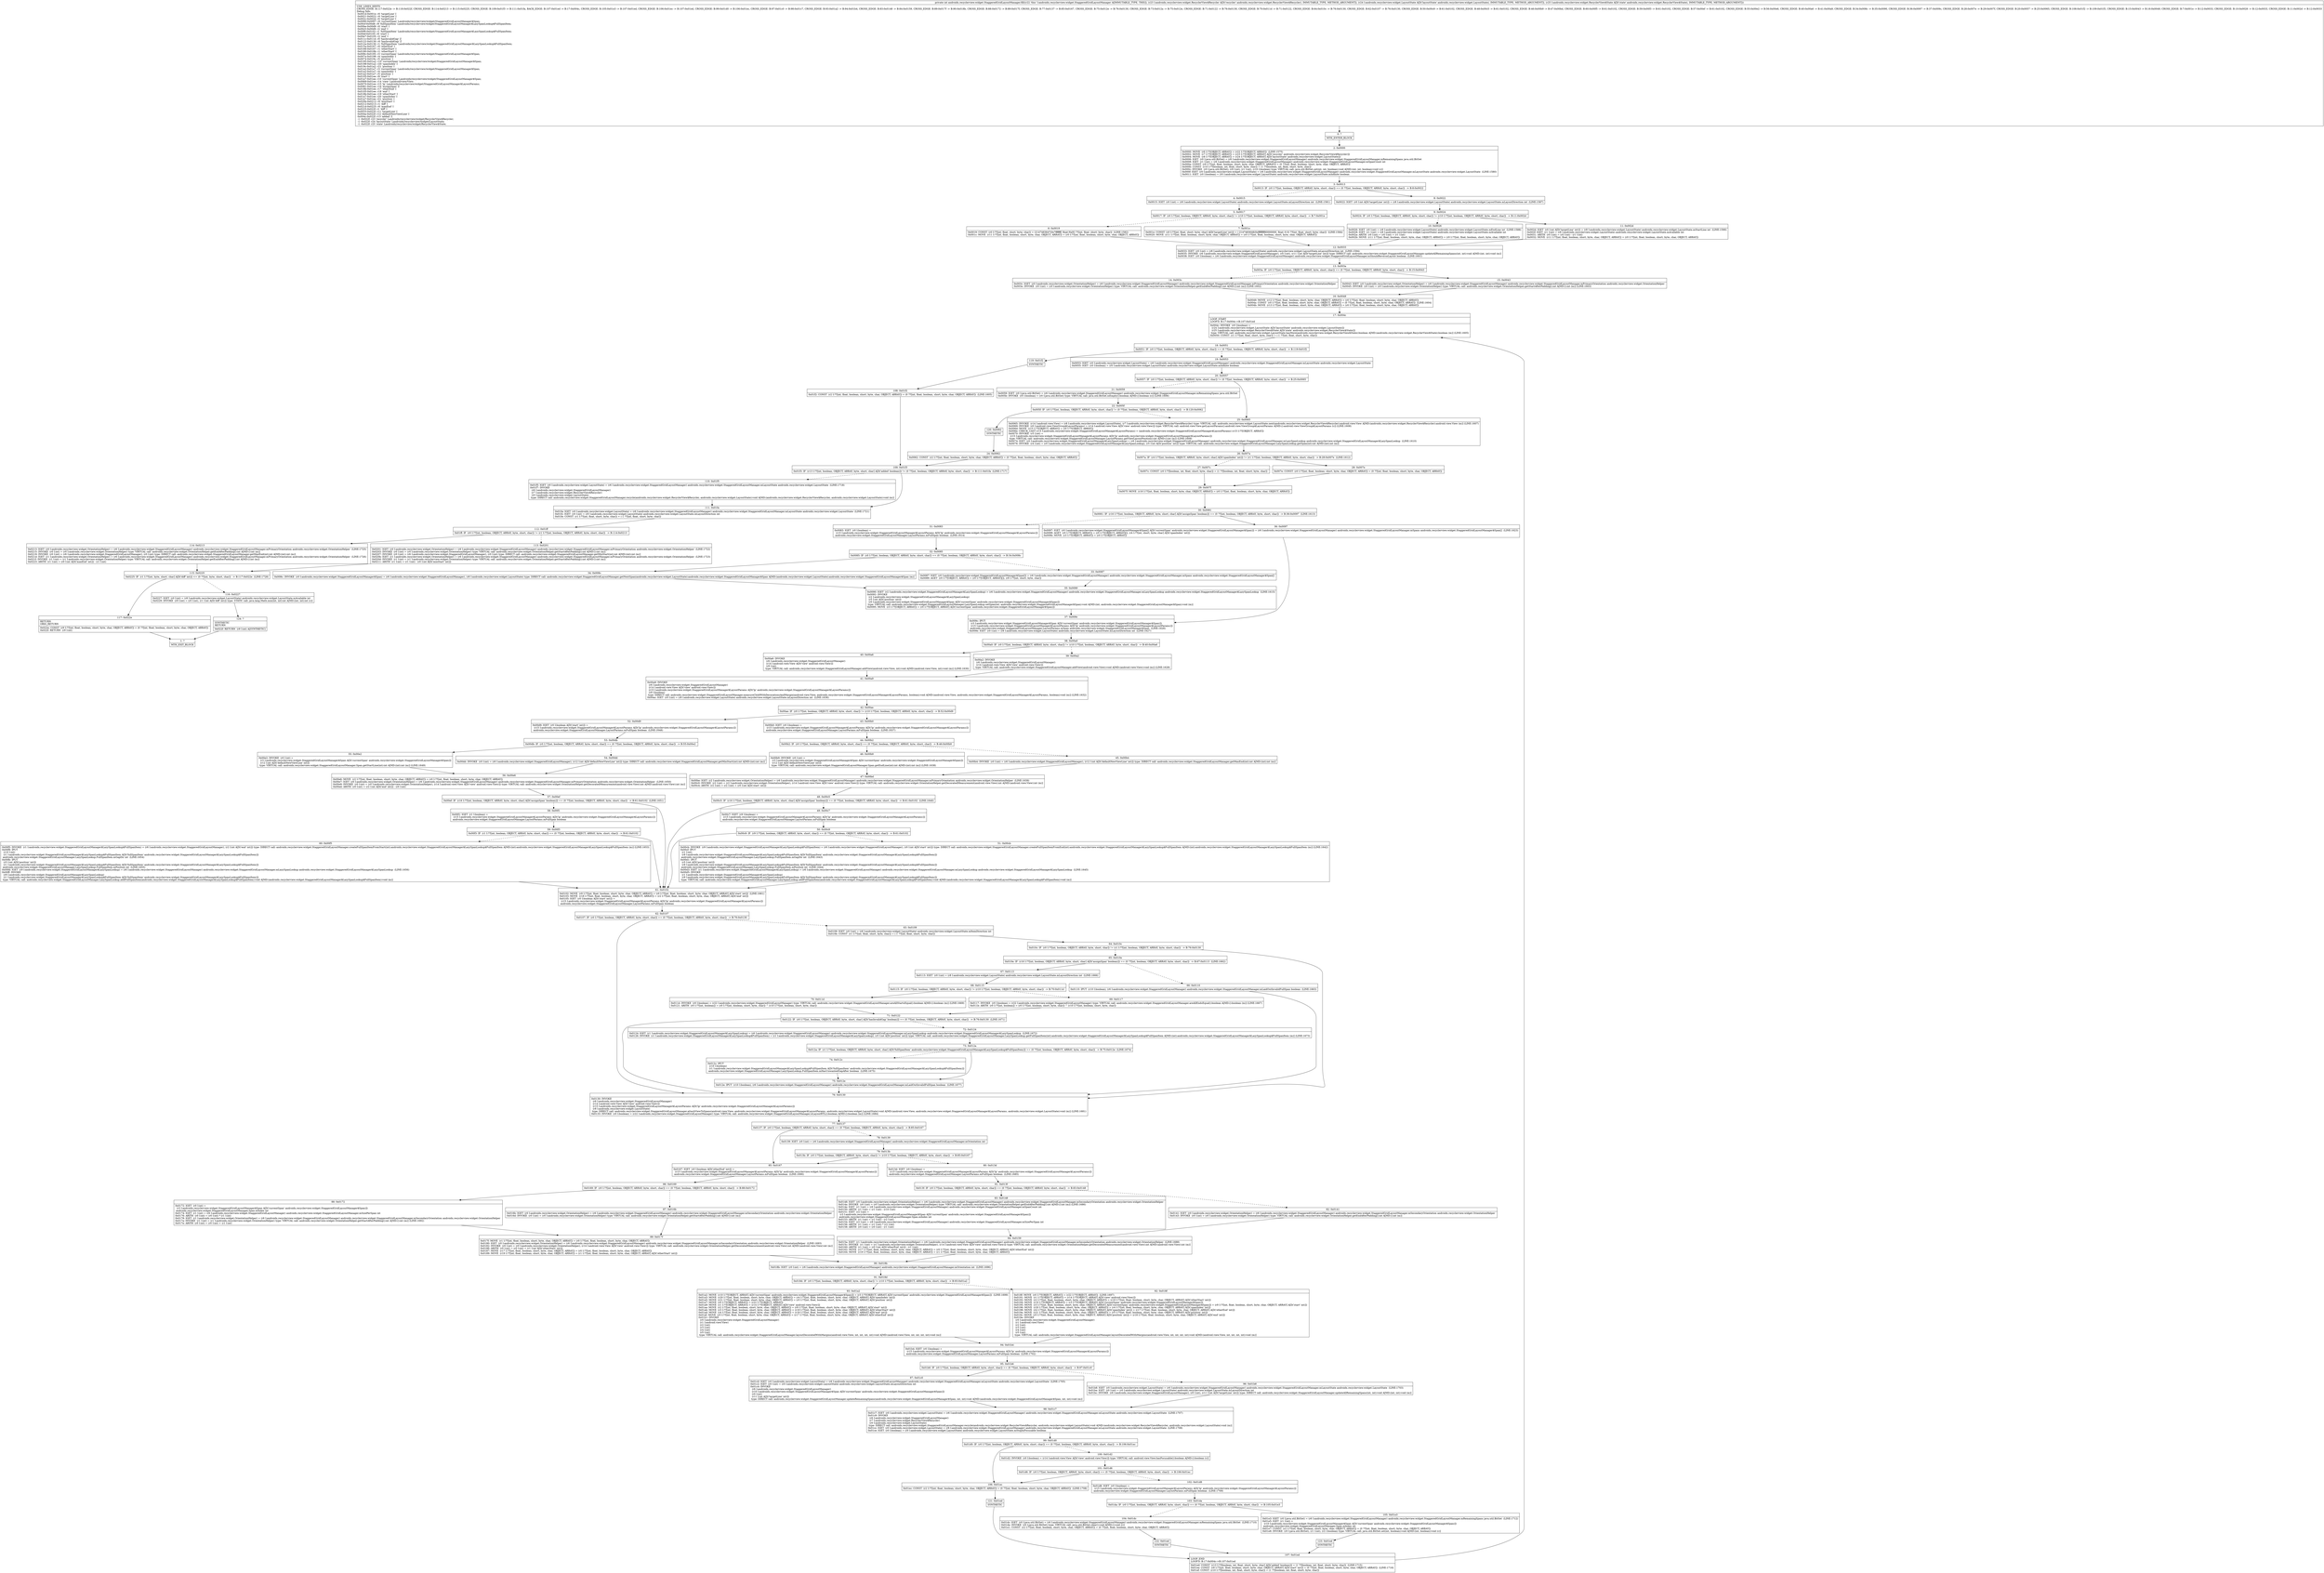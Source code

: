 digraph "CFG forandroidx.recyclerview.widget.StaggeredGridLayoutManager.fill(Landroidx\/recyclerview\/widget\/RecyclerView$Recycler;Landroidx\/recyclerview\/widget\/LayoutState;Landroidx\/recyclerview\/widget\/RecyclerView$State;)I" {
Node_0 [shape=record,label="{0\:\ ?|MTH_ENTER_BLOCK\l}"];
Node_2 [shape=record,label="{2\:\ 0x0000|0x0000: MOVE  (r6 I:??[OBJECT, ARRAY]) = (r22 I:??[OBJECT, ARRAY])  (LINE:1575)\l0x0002: MOVE  (r7 I:??[OBJECT, ARRAY]) = (r23 I:??[OBJECT, ARRAY] A[D('recycler' androidx.recyclerview.widget.RecyclerView$Recycler)]) \l0x0004: MOVE  (r8 I:??[OBJECT, ARRAY]) = (r24 I:??[OBJECT, ARRAY] A[D('layoutState' androidx.recyclerview.widget.LayoutState)]) \l0x0006: IGET  (r0 I:java.util.BitSet) = (r6 I:androidx.recyclerview.widget.StaggeredGridLayoutManager) androidx.recyclerview.widget.StaggeredGridLayoutManager.mRemainingSpans java.util.BitSet \l0x0008: IGET  (r1 I:int) = (r6 I:androidx.recyclerview.widget.StaggeredGridLayoutManager) androidx.recyclerview.widget.StaggeredGridLayoutManager.mSpanCount int \l0x000a: CONST  (r9 I:??[int, float, boolean, short, byte, char, OBJECT, ARRAY]) = (0 ??[int, float, boolean, short, byte, char, OBJECT, ARRAY]) \l0x000b: CONST  (r10 I:??[boolean, int, float, short, byte, char]) = (1 ??[boolean, int, float, short, byte, char]) \l0x000c: INVOKE  (r0 I:java.util.BitSet), (r9 I:int), (r1 I:int), (r10 I:boolean) type: VIRTUAL call: java.util.BitSet.set(int, int, boolean):void A[MD:(int, int, boolean):void (c)]\l0x000f: IGET  (r0 I:androidx.recyclerview.widget.LayoutState) = (r6 I:androidx.recyclerview.widget.StaggeredGridLayoutManager) androidx.recyclerview.widget.StaggeredGridLayoutManager.mLayoutState androidx.recyclerview.widget.LayoutState  (LINE:1580)\l0x0011: IGET  (r0 I:boolean) = (r0 I:androidx.recyclerview.widget.LayoutState) androidx.recyclerview.widget.LayoutState.mInfinite boolean \l}"];
Node_3 [shape=record,label="{3\:\ 0x0013|0x0013: IF  (r0 I:??[int, boolean, OBJECT, ARRAY, byte, short, char]) == (0 ??[int, boolean, OBJECT, ARRAY, byte, short, char])  \-\> B:8:0x0022 \l}"];
Node_4 [shape=record,label="{4\:\ 0x0015|0x0015: IGET  (r0 I:int) = (r8 I:androidx.recyclerview.widget.LayoutState) androidx.recyclerview.widget.LayoutState.mLayoutDirection int  (LINE:1581)\l}"];
Node_5 [shape=record,label="{5\:\ 0x0017|0x0017: IF  (r0 I:??[int, boolean, OBJECT, ARRAY, byte, short, char]) != (r10 I:??[int, boolean, OBJECT, ARRAY, byte, short, char])  \-\> B:7:0x001e \l}"];
Node_6 [shape=record,label="{6\:\ 0x0019|0x0019: CONST  (r0 I:??[int, float, short, byte, char]) = (2147483647(0x7fffffff, float:NaN) ??[int, float, short, byte, char])  (LINE:1582)\l0x001c: MOVE  (r11 I:??[int, float, boolean, short, byte, char, OBJECT, ARRAY]) = (r0 I:??[int, float, boolean, short, byte, char, OBJECT, ARRAY]) \l}"];
Node_12 [shape=record,label="{12\:\ 0x0033|0x0033: IGET  (r0 I:int) = (r8 I:androidx.recyclerview.widget.LayoutState) androidx.recyclerview.widget.LayoutState.mLayoutDirection int  (LINE:1594)\l0x0035: INVOKE  (r6 I:androidx.recyclerview.widget.StaggeredGridLayoutManager), (r0 I:int), (r11 I:int A[D('targetLine' int)]) type: DIRECT call: androidx.recyclerview.widget.StaggeredGridLayoutManager.updateAllRemainingSpans(int, int):void A[MD:(int, int):void (m)]\l0x0038: IGET  (r0 I:boolean) = (r6 I:androidx.recyclerview.widget.StaggeredGridLayoutManager) androidx.recyclerview.widget.StaggeredGridLayoutManager.mShouldReverseLayout boolean  (LINE:1601)\l}"];
Node_13 [shape=record,label="{13\:\ 0x003a|0x003a: IF  (r0 I:??[int, boolean, OBJECT, ARRAY, byte, short, char]) == (0 ??[int, boolean, OBJECT, ARRAY, byte, short, char])  \-\> B:15:0x0043 \l}"];
Node_14 [shape=record,label="{14\:\ 0x003c|0x003c: IGET  (r0 I:androidx.recyclerview.widget.OrientationHelper) = (r6 I:androidx.recyclerview.widget.StaggeredGridLayoutManager) androidx.recyclerview.widget.StaggeredGridLayoutManager.mPrimaryOrientation androidx.recyclerview.widget.OrientationHelper \l0x003e: INVOKE  (r0 I:int) = (r0 I:androidx.recyclerview.widget.OrientationHelper) type: VIRTUAL call: androidx.recyclerview.widget.OrientationHelper.getEndAfterPadding():int A[MD:():int (m)] (LINE:1602)\l}"];
Node_16 [shape=record,label="{16\:\ 0x0049|0x0049: MOVE  (r12 I:??[int, float, boolean, short, byte, char, OBJECT, ARRAY]) = (r0 I:??[int, float, boolean, short, byte, char, OBJECT, ARRAY]) \l0x004a: CONST  (r0 I:??[int, float, boolean, short, byte, char, OBJECT, ARRAY]) = (0 ??[int, float, boolean, short, byte, char, OBJECT, ARRAY])  (LINE:1604)\l0x004b: MOVE  (r13 I:??[int, float, boolean, short, byte, char, OBJECT, ARRAY]) = (r0 I:??[int, float, boolean, short, byte, char, OBJECT, ARRAY]) \l}"];
Node_17 [shape=record,label="{17\:\ 0x004c|LOOP_START\lLOOP:0: B:17:0x004c\-\>B:107:0x01ed\l|0x004c: INVOKE  (r0 I:boolean) = \l  (r24 I:androidx.recyclerview.widget.LayoutState A[D('layoutState' androidx.recyclerview.widget.LayoutState)])\l  (r25 I:androidx.recyclerview.widget.RecyclerView$State A[D('state' androidx.recyclerview.widget.RecyclerView$State)])\l type: VIRTUAL call: androidx.recyclerview.widget.LayoutState.hasMore(androidx.recyclerview.widget.RecyclerView$State):boolean A[MD:(androidx.recyclerview.widget.RecyclerView$State):boolean (m)] (LINE:1605)\l0x0050: CONST  (r1 I:??[int, float, short, byte, char]) = (\-1 ??[int, float, short, byte, char]) \l}"];
Node_18 [shape=record,label="{18\:\ 0x0051|0x0051: IF  (r0 I:??[int, boolean, OBJECT, ARRAY, byte, short, char]) == (0 ??[int, boolean, OBJECT, ARRAY, byte, short, char])  \-\> B:119:0x01f2 \l}"];
Node_19 [shape=record,label="{19\:\ 0x0053|0x0053: IGET  (r0 I:androidx.recyclerview.widget.LayoutState) = (r6 I:androidx.recyclerview.widget.StaggeredGridLayoutManager) androidx.recyclerview.widget.StaggeredGridLayoutManager.mLayoutState androidx.recyclerview.widget.LayoutState \l0x0055: IGET  (r0 I:boolean) = (r0 I:androidx.recyclerview.widget.LayoutState) androidx.recyclerview.widget.LayoutState.mInfinite boolean \l}"];
Node_20 [shape=record,label="{20\:\ 0x0057|0x0057: IF  (r0 I:??[int, boolean, OBJECT, ARRAY, byte, short, char]) != (0 ??[int, boolean, OBJECT, ARRAY, byte, short, char])  \-\> B:25:0x0065 \l}"];
Node_21 [shape=record,label="{21\:\ 0x0059|0x0059: IGET  (r0 I:java.util.BitSet) = (r6 I:androidx.recyclerview.widget.StaggeredGridLayoutManager) androidx.recyclerview.widget.StaggeredGridLayoutManager.mRemainingSpans java.util.BitSet \l0x005b: INVOKE  (r0 I:boolean) = (r0 I:java.util.BitSet) type: VIRTUAL call: java.util.BitSet.isEmpty():boolean A[MD:():boolean (c)] (LINE:1606)\l}"];
Node_22 [shape=record,label="{22\:\ 0x005f|0x005f: IF  (r0 I:??[int, boolean, OBJECT, ARRAY, byte, short, char]) != (0 ??[int, boolean, OBJECT, ARRAY, byte, short, char])  \-\> B:120:0x0062 \l}"];
Node_120 [shape=record,label="{120\:\ 0x0062|SYNTHETIC\l}"];
Node_24 [shape=record,label="{24\:\ 0x0062|0x0062: CONST  (r2 I:??[int, float, boolean, short, byte, char, OBJECT, ARRAY]) = (0 ??[int, float, boolean, short, byte, char, OBJECT, ARRAY]) \l}"];
Node_109 [shape=record,label="{109\:\ 0x01f3|0x01f3: IF  (r13 I:??[int, boolean, OBJECT, ARRAY, byte, short, char] A[D('added' boolean)]) != (0 ??[int, boolean, OBJECT, ARRAY, byte, short, char])  \-\> B:111:0x01fa  (LINE:1717)\l}"];
Node_110 [shape=record,label="{110\:\ 0x01f5|0x01f5: IGET  (r0 I:androidx.recyclerview.widget.LayoutState) = (r6 I:androidx.recyclerview.widget.StaggeredGridLayoutManager) androidx.recyclerview.widget.StaggeredGridLayoutManager.mLayoutState androidx.recyclerview.widget.LayoutState  (LINE:1718)\l0x01f7: INVOKE  \l  (r6 I:androidx.recyclerview.widget.StaggeredGridLayoutManager)\l  (r7 I:androidx.recyclerview.widget.RecyclerView$Recycler)\l  (r0 I:androidx.recyclerview.widget.LayoutState)\l type: DIRECT call: androidx.recyclerview.widget.StaggeredGridLayoutManager.recycle(androidx.recyclerview.widget.RecyclerView$Recycler, androidx.recyclerview.widget.LayoutState):void A[MD:(androidx.recyclerview.widget.RecyclerView$Recycler, androidx.recyclerview.widget.LayoutState):void (m)]\l}"];
Node_111 [shape=record,label="{111\:\ 0x01fa|0x01fa: IGET  (r0 I:androidx.recyclerview.widget.LayoutState) = (r6 I:androidx.recyclerview.widget.StaggeredGridLayoutManager) androidx.recyclerview.widget.StaggeredGridLayoutManager.mLayoutState androidx.recyclerview.widget.LayoutState  (LINE:1721)\l0x01fc: IGET  (r0 I:int) = (r0 I:androidx.recyclerview.widget.LayoutState) androidx.recyclerview.widget.LayoutState.mLayoutDirection int \l0x01fe: CONST  (r1 I:??[int, float, short, byte, char]) = (\-1 ??[int, float, short, byte, char]) \l}"];
Node_112 [shape=record,label="{112\:\ 0x01ff|0x01ff: IF  (r0 I:??[int, boolean, OBJECT, ARRAY, byte, short, char]) != (r1 I:??[int, boolean, OBJECT, ARRAY, byte, short, char])  \-\> B:114:0x0213 \l}"];
Node_113 [shape=record,label="{113\:\ 0x0201|0x0201: IGET  (r0 I:androidx.recyclerview.widget.OrientationHelper) = (r6 I:androidx.recyclerview.widget.StaggeredGridLayoutManager) androidx.recyclerview.widget.StaggeredGridLayoutManager.mPrimaryOrientation androidx.recyclerview.widget.OrientationHelper  (LINE:1722)\l0x0203: INVOKE  (r0 I:int) = (r0 I:androidx.recyclerview.widget.OrientationHelper) type: VIRTUAL call: androidx.recyclerview.widget.OrientationHelper.getStartAfterPadding():int A[MD:():int (m)]\l0x0207: INVOKE  (r0 I:int) = (r6 I:androidx.recyclerview.widget.StaggeredGridLayoutManager), (r0 I:int) type: DIRECT call: androidx.recyclerview.widget.StaggeredGridLayoutManager.getMinStart(int):int A[MD:(int):int (m)]\l0x020b: IGET  (r1 I:androidx.recyclerview.widget.OrientationHelper) = (r6 I:androidx.recyclerview.widget.StaggeredGridLayoutManager) androidx.recyclerview.widget.StaggeredGridLayoutManager.mPrimaryOrientation androidx.recyclerview.widget.OrientationHelper  (LINE:1723)\l0x020d: INVOKE  (r1 I:int) = (r1 I:androidx.recyclerview.widget.OrientationHelper) type: VIRTUAL call: androidx.recyclerview.widget.OrientationHelper.getStartAfterPadding():int A[MD:():int (m)]\l0x0211: ARITH  (r1 I:int) = (r1 I:int) \- (r0 I:int A[D('minStart' int)]) \l}"];
Node_115 [shape=record,label="{115\:\ 0x0225|0x0225: IF  (r1 I:??[int, byte, short, char] A[D('diff' int)]) \<= (0 ??[int, byte, short, char])  \-\> B:117:0x022e  (LINE:1728)\l}"];
Node_116 [shape=record,label="{116\:\ 0x0227|0x0227: IGET  (r0 I:int) = (r8 I:androidx.recyclerview.widget.LayoutState) androidx.recyclerview.widget.LayoutState.mAvailable int \l0x0229: INVOKE  (r9 I:int) = (r0 I:int), (r1 I:int A[D('diff' int)]) type: STATIC call: java.lang.Math.min(int, int):int A[MD:(int, int):int (c)]\l}"];
Node_124 [shape=record,label="{124\:\ ?|SYNTHETIC\lRETURN\l|0x022f: RETURN  (r9 I:int) A[SYNTHETIC]\l}"];
Node_1 [shape=record,label="{1\:\ ?|MTH_EXIT_BLOCK\l}"];
Node_117 [shape=record,label="{117\:\ 0x022e|RETURN\lORIG_RETURN\l|0x022e: CONST  (r9 I:??[int, float, boolean, short, byte, char, OBJECT, ARRAY]) = (0 ??[int, float, boolean, short, byte, char, OBJECT, ARRAY]) \l0x022f: RETURN  (r9 I:int) \l}"];
Node_114 [shape=record,label="{114\:\ 0x0213|0x0213: IGET  (r0 I:androidx.recyclerview.widget.OrientationHelper) = (r6 I:androidx.recyclerview.widget.StaggeredGridLayoutManager) androidx.recyclerview.widget.StaggeredGridLayoutManager.mPrimaryOrientation androidx.recyclerview.widget.OrientationHelper  (LINE:1725)\l0x0215: INVOKE  (r0 I:int) = (r0 I:androidx.recyclerview.widget.OrientationHelper) type: VIRTUAL call: androidx.recyclerview.widget.OrientationHelper.getEndAfterPadding():int A[MD:():int (m)]\l0x0219: INVOKE  (r0 I:int) = (r6 I:androidx.recyclerview.widget.StaggeredGridLayoutManager), (r0 I:int) type: DIRECT call: androidx.recyclerview.widget.StaggeredGridLayoutManager.getMaxEnd(int):int A[MD:(int):int (m)]\l0x021d: IGET  (r1 I:androidx.recyclerview.widget.OrientationHelper) = (r6 I:androidx.recyclerview.widget.StaggeredGridLayoutManager) androidx.recyclerview.widget.StaggeredGridLayoutManager.mPrimaryOrientation androidx.recyclerview.widget.OrientationHelper  (LINE:1726)\l0x021f: INVOKE  (r1 I:int) = (r1 I:androidx.recyclerview.widget.OrientationHelper) type: VIRTUAL call: androidx.recyclerview.widget.OrientationHelper.getEndAfterPadding():int A[MD:():int (m)]\l0x0223: ARITH  (r1 I:int) = (r0 I:int A[D('maxEnd' int)]) \- (r1 I:int) \l}"];
Node_25 [shape=record,label="{25\:\ 0x0065|0x0065: INVOKE  (r14 I:android.view.View) = (r8 I:androidx.recyclerview.widget.LayoutState), (r7 I:androidx.recyclerview.widget.RecyclerView$Recycler) type: VIRTUAL call: androidx.recyclerview.widget.LayoutState.next(androidx.recyclerview.widget.RecyclerView$Recycler):android.view.View A[MD:(androidx.recyclerview.widget.RecyclerView$Recycler):android.view.View (m)] (LINE:1607)\l0x0069: INVOKE  (r0 I:android.view.ViewGroup$LayoutParams) = (r14 I:android.view.View A[D('view' android.view.View)]) type: VIRTUAL call: android.view.View.getLayoutParams():android.view.ViewGroup$LayoutParams A[MD:():android.view.ViewGroup$LayoutParams (c)] (LINE:1608)\l0x006d: MOVE  (r15 I:??[OBJECT, ARRAY]) = (r0 I:??[OBJECT, ARRAY]) \l0x006e: CHECK_CAST (r15 I:androidx.recyclerview.widget.StaggeredGridLayoutManager$LayoutParams) = (androidx.recyclerview.widget.StaggeredGridLayoutManager$LayoutParams) (r15 I:??[OBJECT, ARRAY]) \l0x0070: INVOKE  (r5 I:int) = \l  (r15 I:androidx.recyclerview.widget.StaggeredGridLayoutManager$LayoutParams A[D('lp' androidx.recyclerview.widget.StaggeredGridLayoutManager$LayoutParams)])\l type: VIRTUAL call: androidx.recyclerview.widget.StaggeredGridLayoutManager.LayoutParams.getViewLayoutPosition():int A[MD:():int (m)] (LINE:1609)\l0x0074: IGET  (r0 I:androidx.recyclerview.widget.StaggeredGridLayoutManager$LazySpanLookup) = (r6 I:androidx.recyclerview.widget.StaggeredGridLayoutManager) androidx.recyclerview.widget.StaggeredGridLayoutManager.mLazySpanLookup androidx.recyclerview.widget.StaggeredGridLayoutManager$LazySpanLookup  (LINE:1610)\l0x0076: INVOKE  (r4 I:int) = (r0 I:androidx.recyclerview.widget.StaggeredGridLayoutManager$LazySpanLookup), (r5 I:int A[D('position' int)]) type: VIRTUAL call: androidx.recyclerview.widget.StaggeredGridLayoutManager.LazySpanLookup.getSpan(int):int A[MD:(int):int (m)]\l}"];
Node_26 [shape=record,label="{26\:\ 0x007a|0x007a: IF  (r4 I:??[int, boolean, OBJECT, ARRAY, byte, short, char] A[D('spanIndex' int)]) != (r1 I:??[int, boolean, OBJECT, ARRAY, byte, short, char])  \-\> B:28:0x007e  (LINE:1612)\l}"];
Node_27 [shape=record,label="{27\:\ 0x007c|0x007c: CONST  (r0 I:??[boolean, int, float, short, byte, char]) = (1 ??[boolean, int, float, short, byte, char]) \l}"];
Node_29 [shape=record,label="{29\:\ 0x007f|0x007f: MOVE  (r16 I:??[int, float, boolean, short, byte, char, OBJECT, ARRAY]) = (r0 I:??[int, float, boolean, short, byte, char, OBJECT, ARRAY]) \l}"];
Node_30 [shape=record,label="{30\:\ 0x0081|0x0081: IF  (r16 I:??[int, boolean, OBJECT, ARRAY, byte, short, char] A[D('assignSpan' boolean)]) == (0 ??[int, boolean, OBJECT, ARRAY, byte, short, char])  \-\> B:36:0x0097  (LINE:1613)\l}"];
Node_31 [shape=record,label="{31\:\ 0x0083|0x0083: IGET  (r0 I:boolean) = \l  (r15 I:androidx.recyclerview.widget.StaggeredGridLayoutManager$LayoutParams A[D('lp' androidx.recyclerview.widget.StaggeredGridLayoutManager$LayoutParams)])\l androidx.recyclerview.widget.StaggeredGridLayoutManager.LayoutParams.mFullSpan boolean  (LINE:1614)\l}"];
Node_32 [shape=record,label="{32\:\ 0x0085|0x0085: IF  (r0 I:??[int, boolean, OBJECT, ARRAY, byte, short, char]) == (0 ??[int, boolean, OBJECT, ARRAY, byte, short, char])  \-\> B:34:0x008c \l}"];
Node_33 [shape=record,label="{33\:\ 0x0087|0x0087: IGET  (r0 I:androidx.recyclerview.widget.StaggeredGridLayoutManager$Span[]) = (r6 I:androidx.recyclerview.widget.StaggeredGridLayoutManager) androidx.recyclerview.widget.StaggeredGridLayoutManager.mSpans androidx.recyclerview.widget.StaggeredGridLayoutManager$Span[] \l0x0089: AGET  (r0 I:??[OBJECT, ARRAY]) = (r0 I:??[OBJECT, ARRAY][]), (r9 I:??[int, short, byte, char]) \l}"];
Node_35 [shape=record,label="{35\:\ 0x0090|0x0090: IGET  (r2 I:androidx.recyclerview.widget.StaggeredGridLayoutManager$LazySpanLookup) = (r6 I:androidx.recyclerview.widget.StaggeredGridLayoutManager) androidx.recyclerview.widget.StaggeredGridLayoutManager.mLazySpanLookup androidx.recyclerview.widget.StaggeredGridLayoutManager$LazySpanLookup  (LINE:1615)\l0x0092: INVOKE  \l  (r2 I:androidx.recyclerview.widget.StaggeredGridLayoutManager$LazySpanLookup)\l  (r5 I:int A[D('position' int)])\l  (r0 I:androidx.recyclerview.widget.StaggeredGridLayoutManager$Span A[D('currentSpan' androidx.recyclerview.widget.StaggeredGridLayoutManager$Span)])\l type: VIRTUAL call: androidx.recyclerview.widget.StaggeredGridLayoutManager.LazySpanLookup.setSpan(int, androidx.recyclerview.widget.StaggeredGridLayoutManager$Span):void A[MD:(int, androidx.recyclerview.widget.StaggeredGridLayoutManager$Span):void (m)]\l0x0095: MOVE  (r3 I:??[OBJECT, ARRAY]) = (r0 I:??[OBJECT, ARRAY] A[D('currentSpan' androidx.recyclerview.widget.StaggeredGridLayoutManager$Span)]) \l}"];
Node_37 [shape=record,label="{37\:\ 0x009c|0x009c: IPUT  \l  (r3 I:androidx.recyclerview.widget.StaggeredGridLayoutManager$Span A[D('currentSpan' androidx.recyclerview.widget.StaggeredGridLayoutManager$Span)])\l  (r15 I:androidx.recyclerview.widget.StaggeredGridLayoutManager$LayoutParams A[D('lp' androidx.recyclerview.widget.StaggeredGridLayoutManager$LayoutParams)])\l androidx.recyclerview.widget.StaggeredGridLayoutManager.LayoutParams.mSpan androidx.recyclerview.widget.StaggeredGridLayoutManager$Span  (LINE:1626)\l0x009e: IGET  (r0 I:int) = (r8 I:androidx.recyclerview.widget.LayoutState) androidx.recyclerview.widget.LayoutState.mLayoutDirection int  (LINE:1627)\l}"];
Node_38 [shape=record,label="{38\:\ 0x00a0|0x00a0: IF  (r0 I:??[int, boolean, OBJECT, ARRAY, byte, short, char]) != (r10 I:??[int, boolean, OBJECT, ARRAY, byte, short, char])  \-\> B:40:0x00a6 \l}"];
Node_39 [shape=record,label="{39\:\ 0x00a2|0x00a2: INVOKE  \l  (r6 I:androidx.recyclerview.widget.StaggeredGridLayoutManager)\l  (r14 I:android.view.View A[D('view' android.view.View)])\l type: VIRTUAL call: androidx.recyclerview.widget.StaggeredGridLayoutManager.addView(android.view.View):void A[MD:(android.view.View):void (m)] (LINE:1628)\l}"];
Node_41 [shape=record,label="{41\:\ 0x00a9|0x00a9: INVOKE  \l  (r6 I:androidx.recyclerview.widget.StaggeredGridLayoutManager)\l  (r14 I:android.view.View A[D('view' android.view.View)])\l  (r15 I:androidx.recyclerview.widget.StaggeredGridLayoutManager$LayoutParams A[D('lp' androidx.recyclerview.widget.StaggeredGridLayoutManager$LayoutParams)])\l  (r9 I:boolean)\l type: DIRECT call: androidx.recyclerview.widget.StaggeredGridLayoutManager.measureChildWithDecorationsAndMargin(android.view.View, androidx.recyclerview.widget.StaggeredGridLayoutManager$LayoutParams, boolean):void A[MD:(android.view.View, androidx.recyclerview.widget.StaggeredGridLayoutManager$LayoutParams, boolean):void (m)] (LINE:1632)\l0x00ac: IGET  (r0 I:int) = (r8 I:androidx.recyclerview.widget.LayoutState) androidx.recyclerview.widget.LayoutState.mLayoutDirection int  (LINE:1636)\l}"];
Node_42 [shape=record,label="{42\:\ 0x00ae|0x00ae: IF  (r0 I:??[int, boolean, OBJECT, ARRAY, byte, short, char]) != (r10 I:??[int, boolean, OBJECT, ARRAY, byte, short, char])  \-\> B:52:0x00d9 \l}"];
Node_43 [shape=record,label="{43\:\ 0x00b0|0x00b0: IGET  (r0 I:boolean) = \l  (r15 I:androidx.recyclerview.widget.StaggeredGridLayoutManager$LayoutParams A[D('lp' androidx.recyclerview.widget.StaggeredGridLayoutManager$LayoutParams)])\l androidx.recyclerview.widget.StaggeredGridLayoutManager.LayoutParams.mFullSpan boolean  (LINE:1637)\l}"];
Node_44 [shape=record,label="{44\:\ 0x00b2|0x00b2: IF  (r0 I:??[int, boolean, OBJECT, ARRAY, byte, short, char]) == (0 ??[int, boolean, OBJECT, ARRAY, byte, short, char])  \-\> B:46:0x00b9 \l}"];
Node_45 [shape=record,label="{45\:\ 0x00b4|0x00b4: INVOKE  (r0 I:int) = (r6 I:androidx.recyclerview.widget.StaggeredGridLayoutManager), (r12 I:int A[D('defaultNewViewLine' int)]) type: DIRECT call: androidx.recyclerview.widget.StaggeredGridLayoutManager.getMaxEnd(int):int A[MD:(int):int (m)]\l}"];
Node_47 [shape=record,label="{47\:\ 0x00bd|0x00be: IGET  (r2 I:androidx.recyclerview.widget.OrientationHelper) = (r6 I:androidx.recyclerview.widget.StaggeredGridLayoutManager) androidx.recyclerview.widget.StaggeredGridLayoutManager.mPrimaryOrientation androidx.recyclerview.widget.OrientationHelper  (LINE:1639)\l0x00c0: INVOKE  (r2 I:int) = (r2 I:androidx.recyclerview.widget.OrientationHelper), (r14 I:android.view.View A[D('view' android.view.View)]) type: VIRTUAL call: androidx.recyclerview.widget.OrientationHelper.getDecoratedMeasurement(android.view.View):int A[MD:(android.view.View):int (m)]\l0x00c4: ARITH  (r2 I:int) = (r2 I:int) + (r0 I:int A[D('start' int)]) \l}"];
Node_48 [shape=record,label="{48\:\ 0x00c5|0x00c5: IF  (r16 I:??[int, boolean, OBJECT, ARRAY, byte, short, char] A[D('assignSpan' boolean)]) == (0 ??[int, boolean, OBJECT, ARRAY, byte, short, char])  \-\> B:61:0x0102  (LINE:1640)\l}"];
Node_49 [shape=record,label="{49\:\ 0x00c7|0x00c7: IGET  (r9 I:boolean) = \l  (r15 I:androidx.recyclerview.widget.StaggeredGridLayoutManager$LayoutParams A[D('lp' androidx.recyclerview.widget.StaggeredGridLayoutManager$LayoutParams)])\l androidx.recyclerview.widget.StaggeredGridLayoutManager.LayoutParams.mFullSpan boolean \l}"];
Node_50 [shape=record,label="{50\:\ 0x00c9|0x00c9: IF  (r9 I:??[int, boolean, OBJECT, ARRAY, byte, short, char]) == (0 ??[int, boolean, OBJECT, ARRAY, byte, short, char])  \-\> B:61:0x0102 \l}"];
Node_51 [shape=record,label="{51\:\ 0x00cb|0x00cb: INVOKE  (r9 I:androidx.recyclerview.widget.StaggeredGridLayoutManager$LazySpanLookup$FullSpanItem) = (r6 I:androidx.recyclerview.widget.StaggeredGridLayoutManager), (r0 I:int A[D('start' int)]) type: DIRECT call: androidx.recyclerview.widget.StaggeredGridLayoutManager.createFullSpanItemFromEnd(int):androidx.recyclerview.widget.StaggeredGridLayoutManager$LazySpanLookup$FullSpanItem A[MD:(int):androidx.recyclerview.widget.StaggeredGridLayoutManager$LazySpanLookup$FullSpanItem (m)] (LINE:1642)\l0x00cf: IPUT  \l  (r1 I:int)\l  (r9 I:androidx.recyclerview.widget.StaggeredGridLayoutManager$LazySpanLookup$FullSpanItem A[D('fullSpanItem' androidx.recyclerview.widget.StaggeredGridLayoutManager$LazySpanLookup$FullSpanItem)])\l androidx.recyclerview.widget.StaggeredGridLayoutManager.LazySpanLookup.FullSpanItem.mGapDir int  (LINE:1643)\l0x00d1: IPUT  \l  (r5 I:int A[D('position' int)])\l  (r9 I:androidx.recyclerview.widget.StaggeredGridLayoutManager$LazySpanLookup$FullSpanItem A[D('fullSpanItem' androidx.recyclerview.widget.StaggeredGridLayoutManager$LazySpanLookup$FullSpanItem)])\l androidx.recyclerview.widget.StaggeredGridLayoutManager.LazySpanLookup.FullSpanItem.mPosition int  (LINE:1644)\l0x00d3: IGET  (r1 I:androidx.recyclerview.widget.StaggeredGridLayoutManager$LazySpanLookup) = (r6 I:androidx.recyclerview.widget.StaggeredGridLayoutManager) androidx.recyclerview.widget.StaggeredGridLayoutManager.mLazySpanLookup androidx.recyclerview.widget.StaggeredGridLayoutManager$LazySpanLookup  (LINE:1645)\l0x00d5: INVOKE  \l  (r1 I:androidx.recyclerview.widget.StaggeredGridLayoutManager$LazySpanLookup)\l  (r9 I:androidx.recyclerview.widget.StaggeredGridLayoutManager$LazySpanLookup$FullSpanItem A[D('fullSpanItem' androidx.recyclerview.widget.StaggeredGridLayoutManager$LazySpanLookup$FullSpanItem)])\l type: VIRTUAL call: androidx.recyclerview.widget.StaggeredGridLayoutManager.LazySpanLookup.addFullSpanItem(androidx.recyclerview.widget.StaggeredGridLayoutManager$LazySpanLookup$FullSpanItem):void A[MD:(androidx.recyclerview.widget.StaggeredGridLayoutManager$LazySpanLookup$FullSpanItem):void (m)]\l}"];
Node_61 [shape=record,label="{61\:\ 0x0102|0x0102: MOVE  (r9 I:??[int, float, boolean, short, byte, char, OBJECT, ARRAY]) = (r0 I:??[int, float, boolean, short, byte, char, OBJECT, ARRAY] A[D('start' int)])  (LINE:1661)\l0x0103: MOVE  (r18 I:??[int, float, boolean, short, byte, char, OBJECT, ARRAY]) = (r2 I:??[int, float, boolean, short, byte, char, OBJECT, ARRAY] A[D('end' int)]) \l0x0105: IGET  (r0 I:boolean A[D('start' int)]) = \l  (r15 I:androidx.recyclerview.widget.StaggeredGridLayoutManager$LayoutParams A[D('lp' androidx.recyclerview.widget.StaggeredGridLayoutManager$LayoutParams)])\l androidx.recyclerview.widget.StaggeredGridLayoutManager.LayoutParams.mFullSpan boolean \l}"];
Node_62 [shape=record,label="{62\:\ 0x0107|0x0107: IF  (r0 I:??[int, boolean, OBJECT, ARRAY, byte, short, char]) == (0 ??[int, boolean, OBJECT, ARRAY, byte, short, char])  \-\> B:76:0x0130 \l}"];
Node_63 [shape=record,label="{63\:\ 0x0109|0x0109: IGET  (r0 I:int) = (r8 I:androidx.recyclerview.widget.LayoutState) androidx.recyclerview.widget.LayoutState.mItemDirection int \l0x010b: CONST  (r1 I:??[int, float, short, byte, char]) = (\-1 ??[int, float, short, byte, char]) \l}"];
Node_64 [shape=record,label="{64\:\ 0x010c|0x010c: IF  (r0 I:??[int, boolean, OBJECT, ARRAY, byte, short, char]) != (r1 I:??[int, boolean, OBJECT, ARRAY, byte, short, char])  \-\> B:76:0x0130 \l}"];
Node_65 [shape=record,label="{65\:\ 0x010e|0x010e: IF  (r16 I:??[int, boolean, OBJECT, ARRAY, byte, short, char] A[D('assignSpan' boolean)]) == (0 ??[int, boolean, OBJECT, ARRAY, byte, short, char])  \-\> B:67:0x0113  (LINE:1662)\l}"];
Node_66 [shape=record,label="{66\:\ 0x0110|0x0110: IPUT  (r10 I:boolean), (r6 I:androidx.recyclerview.widget.StaggeredGridLayoutManager) androidx.recyclerview.widget.StaggeredGridLayoutManager.mLaidOutInvalidFullSpan boolean  (LINE:1663)\l}"];
Node_67 [shape=record,label="{67\:\ 0x0113|0x0113: IGET  (r0 I:int) = (r8 I:androidx.recyclerview.widget.LayoutState) androidx.recyclerview.widget.LayoutState.mLayoutDirection int  (LINE:1666)\l}"];
Node_68 [shape=record,label="{68\:\ 0x0115|0x0115: IF  (r0 I:??[int, boolean, OBJECT, ARRAY, byte, short, char]) != (r10 I:??[int, boolean, OBJECT, ARRAY, byte, short, char])  \-\> B:70:0x011d \l}"];
Node_69 [shape=record,label="{69\:\ 0x0117|0x0117: INVOKE  (r0 I:boolean) = (r22 I:androidx.recyclerview.widget.StaggeredGridLayoutManager) type: VIRTUAL call: androidx.recyclerview.widget.StaggeredGridLayoutManager.areAllEndsEqual():boolean A[MD:():boolean (m)] (LINE:1667)\l0x011b: ARITH  (r0 I:??[int, boolean]) = (r0 I:??[int, boolean, short, byte, char]) ^ (r10 I:??[int, boolean, short, byte, char]) \l}"];
Node_71 [shape=record,label="{71\:\ 0x0122|0x0122: IF  (r0 I:??[int, boolean, OBJECT, ARRAY, byte, short, char] A[D('hasInvalidGap' boolean)]) == (0 ??[int, boolean, OBJECT, ARRAY, byte, short, char])  \-\> B:76:0x0130  (LINE:1671)\l}"];
Node_72 [shape=record,label="{72\:\ 0x0124|0x0124: IGET  (r1 I:androidx.recyclerview.widget.StaggeredGridLayoutManager$LazySpanLookup) = (r6 I:androidx.recyclerview.widget.StaggeredGridLayoutManager) androidx.recyclerview.widget.StaggeredGridLayoutManager.mLazySpanLookup androidx.recyclerview.widget.StaggeredGridLayoutManager$LazySpanLookup  (LINE:1672)\l0x0126: INVOKE  (r1 I:androidx.recyclerview.widget.StaggeredGridLayoutManager$LazySpanLookup$FullSpanItem) = (r1 I:androidx.recyclerview.widget.StaggeredGridLayoutManager$LazySpanLookup), (r5 I:int A[D('position' int)]) type: VIRTUAL call: androidx.recyclerview.widget.StaggeredGridLayoutManager.LazySpanLookup.getFullSpanItem(int):androidx.recyclerview.widget.StaggeredGridLayoutManager$LazySpanLookup$FullSpanItem A[MD:(int):androidx.recyclerview.widget.StaggeredGridLayoutManager$LazySpanLookup$FullSpanItem (m)] (LINE:1673)\l}"];
Node_73 [shape=record,label="{73\:\ 0x012a|0x012a: IF  (r1 I:??[int, boolean, OBJECT, ARRAY, byte, short, char] A[D('fullSpanItem' androidx.recyclerview.widget.StaggeredGridLayoutManager$LazySpanLookup$FullSpanItem)]) == (0 ??[int, boolean, OBJECT, ARRAY, byte, short, char])  \-\> B:75:0x012e  (LINE:1674)\l}"];
Node_74 [shape=record,label="{74\:\ 0x012c|0x012c: IPUT  \l  (r10 I:boolean)\l  (r1 I:androidx.recyclerview.widget.StaggeredGridLayoutManager$LazySpanLookup$FullSpanItem A[D('fullSpanItem' androidx.recyclerview.widget.StaggeredGridLayoutManager$LazySpanLookup$FullSpanItem)])\l androidx.recyclerview.widget.StaggeredGridLayoutManager.LazySpanLookup.FullSpanItem.mHasUnwantedGapAfter boolean  (LINE:1675)\l}"];
Node_75 [shape=record,label="{75\:\ 0x012e|0x012e: IPUT  (r10 I:boolean), (r6 I:androidx.recyclerview.widget.StaggeredGridLayoutManager) androidx.recyclerview.widget.StaggeredGridLayoutManager.mLaidOutInvalidFullSpan boolean  (LINE:1677)\l}"];
Node_70 [shape=record,label="{70\:\ 0x011d|0x011d: INVOKE  (r0 I:boolean) = (r22 I:androidx.recyclerview.widget.StaggeredGridLayoutManager) type: VIRTUAL call: androidx.recyclerview.widget.StaggeredGridLayoutManager.areAllStartsEqual():boolean A[MD:():boolean (m)] (LINE:1669)\l0x0121: ARITH  (r0 I:??[int, boolean]) = (r0 I:??[int, boolean, short, byte, char]) ^ (r10 I:??[int, boolean, short, byte, char]) \l}"];
Node_76 [shape=record,label="{76\:\ 0x0130|0x0130: INVOKE  \l  (r6 I:androidx.recyclerview.widget.StaggeredGridLayoutManager)\l  (r14 I:android.view.View A[D('view' android.view.View)])\l  (r15 I:androidx.recyclerview.widget.StaggeredGridLayoutManager$LayoutParams A[D('lp' androidx.recyclerview.widget.StaggeredGridLayoutManager$LayoutParams)])\l  (r8 I:androidx.recyclerview.widget.LayoutState)\l type: DIRECT call: androidx.recyclerview.widget.StaggeredGridLayoutManager.attachViewToSpans(android.view.View, androidx.recyclerview.widget.StaggeredGridLayoutManager$LayoutParams, androidx.recyclerview.widget.LayoutState):void A[MD:(android.view.View, androidx.recyclerview.widget.StaggeredGridLayoutManager$LayoutParams, androidx.recyclerview.widget.LayoutState):void (m)] (LINE:1681)\l0x0133: INVOKE  (r0 I:boolean) = (r22 I:androidx.recyclerview.widget.StaggeredGridLayoutManager) type: VIRTUAL call: androidx.recyclerview.widget.StaggeredGridLayoutManager.isLayoutRTL():boolean A[MD:():boolean (m)] (LINE:1684)\l}"];
Node_77 [shape=record,label="{77\:\ 0x0137|0x0137: IF  (r0 I:??[int, boolean, OBJECT, ARRAY, byte, short, char]) == (0 ??[int, boolean, OBJECT, ARRAY, byte, short, char])  \-\> B:85:0x0167 \l}"];
Node_78 [shape=record,label="{78\:\ 0x0139|0x0139: IGET  (r0 I:int) = (r6 I:androidx.recyclerview.widget.StaggeredGridLayoutManager) androidx.recyclerview.widget.StaggeredGridLayoutManager.mOrientation int \l}"];
Node_79 [shape=record,label="{79\:\ 0x013b|0x013b: IF  (r0 I:??[int, boolean, OBJECT, ARRAY, byte, short, char]) != (r10 I:??[int, boolean, OBJECT, ARRAY, byte, short, char])  \-\> B:85:0x0167 \l}"];
Node_80 [shape=record,label="{80\:\ 0x013d|0x013d: IGET  (r0 I:boolean) = \l  (r15 I:androidx.recyclerview.widget.StaggeredGridLayoutManager$LayoutParams A[D('lp' androidx.recyclerview.widget.StaggeredGridLayoutManager$LayoutParams)])\l androidx.recyclerview.widget.StaggeredGridLayoutManager.LayoutParams.mFullSpan boolean  (LINE:1685)\l}"];
Node_81 [shape=record,label="{81\:\ 0x013f|0x013f: IF  (r0 I:??[int, boolean, OBJECT, ARRAY, byte, short, char]) == (0 ??[int, boolean, OBJECT, ARRAY, byte, short, char])  \-\> B:83:0x0148 \l}"];
Node_82 [shape=record,label="{82\:\ 0x0141|0x0141: IGET  (r0 I:androidx.recyclerview.widget.OrientationHelper) = (r6 I:androidx.recyclerview.widget.StaggeredGridLayoutManager) androidx.recyclerview.widget.StaggeredGridLayoutManager.mSecondaryOrientation androidx.recyclerview.widget.OrientationHelper \l0x0143: INVOKE  (r0 I:int) = (r0 I:androidx.recyclerview.widget.OrientationHelper) type: VIRTUAL call: androidx.recyclerview.widget.OrientationHelper.getEndAfterPadding():int A[MD:():int (m)]\l}"];
Node_84 [shape=record,label="{84\:\ 0x0159|0x015a: IGET  (r1 I:androidx.recyclerview.widget.OrientationHelper) = (r6 I:androidx.recyclerview.widget.StaggeredGridLayoutManager) androidx.recyclerview.widget.StaggeredGridLayoutManager.mSecondaryOrientation androidx.recyclerview.widget.OrientationHelper  (LINE:1688)\l0x015c: INVOKE  (r1 I:int) = (r1 I:androidx.recyclerview.widget.OrientationHelper), (r14 I:android.view.View A[D('view' android.view.View)]) type: VIRTUAL call: androidx.recyclerview.widget.OrientationHelper.getDecoratedMeasurement(android.view.View):int A[MD:(android.view.View):int (m)]\l0x0160: ARITH  (r1 I:int) = (r0 I:int A[D('otherEnd' int)]) \- (r1 I:int) \l0x0162: MOVE  (r17 I:??[int, float, boolean, short, byte, char, OBJECT, ARRAY]) = (r0 I:??[int, float, boolean, short, byte, char, OBJECT, ARRAY] A[D('otherEnd' int)]) \l0x0164: MOVE  (r19 I:??[int, float, boolean, short, byte, char, OBJECT, ARRAY]) = (r1 I:??[int, float, boolean, short, byte, char, OBJECT, ARRAY]) \l}"];
Node_90 [shape=record,label="{90\:\ 0x018b|0x018b: IGET  (r0 I:int) = (r6 I:androidx.recyclerview.widget.StaggeredGridLayoutManager) androidx.recyclerview.widget.StaggeredGridLayoutManager.mOrientation int  (LINE:1696)\l}"];
Node_91 [shape=record,label="{91\:\ 0x018d|0x018d: IF  (r0 I:??[int, boolean, OBJECT, ARRAY, byte, short, char]) != (r10 I:??[int, boolean, OBJECT, ARRAY, byte, short, char])  \-\> B:93:0x01a2 \l}"];
Node_92 [shape=record,label="{92\:\ 0x018f|0x018f: MOVE  (r0 I:??[OBJECT, ARRAY]) = (r22 I:??[OBJECT, ARRAY])  (LINE:1697)\l0x0191: MOVE  (r1 I:??[OBJECT, ARRAY]) = (r14 I:??[OBJECT, ARRAY] A[D('view' android.view.View)]) \l0x0192: MOVE  (r2 I:??[int, float, boolean, short, byte, char, OBJECT, ARRAY]) = (r19 I:??[int, float, boolean, short, byte, char, OBJECT, ARRAY] A[D('otherStart' int)]) \l0x0194: MOVE  (r10 I:??[OBJECT, ARRAY]) = (r3 I:??[OBJECT, ARRAY] A[D('currentSpan' androidx.recyclerview.widget.StaggeredGridLayoutManager$Span)]) \l0x0195: MOVE  (r3 I:??[int, float, boolean, short, byte, char, OBJECT, ARRAY] A[D('currentSpan' androidx.recyclerview.widget.StaggeredGridLayoutManager$Span)]) = (r9 I:??[int, float, boolean, short, byte, char, OBJECT, ARRAY] A[D('start' int)]) \l0x0196: MOVE  (r20 I:??[int, float, boolean, short, byte, char, OBJECT, ARRAY]) = (r4 I:??[int, float, boolean, short, byte, char, OBJECT, ARRAY] A[D('spanIndex' int)]) \l0x0198: MOVE  (r4 I:??[int, float, boolean, short, byte, char, OBJECT, ARRAY] A[D('spanIndex' int)]) = (r17 I:??[int, float, boolean, short, byte, char, OBJECT, ARRAY] A[D('otherEnd' int)]) \l0x019a: MOVE  (r21 I:??[int, float, boolean, short, byte, char, OBJECT, ARRAY]) = (r5 I:??[int, float, boolean, short, byte, char, OBJECT, ARRAY] A[D('position' int)]) \l0x019c: MOVE  (r5 I:??[int, float, boolean, short, byte, char, OBJECT, ARRAY] A[D('position' int)]) = (r18 I:??[int, float, boolean, short, byte, char, OBJECT, ARRAY] A[D('end' int)]) \l0x019e: INVOKE  \l  (r0 I:androidx.recyclerview.widget.StaggeredGridLayoutManager)\l  (r1 I:android.view.View)\l  (r2 I:int)\l  (r3 I:int)\l  (r4 I:int)\l  (r5 I:int)\l type: VIRTUAL call: androidx.recyclerview.widget.StaggeredGridLayoutManager.layoutDecoratedWithMargins(android.view.View, int, int, int, int):void A[MD:(android.view.View, int, int, int, int):void (m)]\l}"];
Node_94 [shape=record,label="{94\:\ 0x01b4|0x01b4: IGET  (r0 I:boolean) = \l  (r15 I:androidx.recyclerview.widget.StaggeredGridLayoutManager$LayoutParams A[D('lp' androidx.recyclerview.widget.StaggeredGridLayoutManager$LayoutParams)])\l androidx.recyclerview.widget.StaggeredGridLayoutManager.LayoutParams.mFullSpan boolean  (LINE:1702)\l}"];
Node_95 [shape=record,label="{95\:\ 0x01b6|0x01b6: IF  (r0 I:??[int, boolean, OBJECT, ARRAY, byte, short, char]) == (0 ??[int, boolean, OBJECT, ARRAY, byte, short, char])  \-\> B:97:0x01c0 \l}"];
Node_96 [shape=record,label="{96\:\ 0x01b8|0x01b8: IGET  (r0 I:androidx.recyclerview.widget.LayoutState) = (r6 I:androidx.recyclerview.widget.StaggeredGridLayoutManager) androidx.recyclerview.widget.StaggeredGridLayoutManager.mLayoutState androidx.recyclerview.widget.LayoutState  (LINE:1703)\l0x01ba: IGET  (r0 I:int) = (r0 I:androidx.recyclerview.widget.LayoutState) androidx.recyclerview.widget.LayoutState.mLayoutDirection int \l0x01bc: INVOKE  (r6 I:androidx.recyclerview.widget.StaggeredGridLayoutManager), (r0 I:int), (r11 I:int A[D('targetLine' int)]) type: DIRECT call: androidx.recyclerview.widget.StaggeredGridLayoutManager.updateAllRemainingSpans(int, int):void A[MD:(int, int):void (m)]\l}"];
Node_98 [shape=record,label="{98\:\ 0x01c7|0x01c7: IGET  (r0 I:androidx.recyclerview.widget.LayoutState) = (r6 I:androidx.recyclerview.widget.StaggeredGridLayoutManager) androidx.recyclerview.widget.StaggeredGridLayoutManager.mLayoutState androidx.recyclerview.widget.LayoutState  (LINE:1707)\l0x01c9: INVOKE  \l  (r6 I:androidx.recyclerview.widget.StaggeredGridLayoutManager)\l  (r7 I:androidx.recyclerview.widget.RecyclerView$Recycler)\l  (r0 I:androidx.recyclerview.widget.LayoutState)\l type: DIRECT call: androidx.recyclerview.widget.StaggeredGridLayoutManager.recycle(androidx.recyclerview.widget.RecyclerView$Recycler, androidx.recyclerview.widget.LayoutState):void A[MD:(androidx.recyclerview.widget.RecyclerView$Recycler, androidx.recyclerview.widget.LayoutState):void (m)]\l0x01cc: IGET  (r0 I:androidx.recyclerview.widget.LayoutState) = (r6 I:androidx.recyclerview.widget.StaggeredGridLayoutManager) androidx.recyclerview.widget.StaggeredGridLayoutManager.mLayoutState androidx.recyclerview.widget.LayoutState  (LINE:1708)\l0x01ce: IGET  (r0 I:boolean) = (r0 I:androidx.recyclerview.widget.LayoutState) androidx.recyclerview.widget.LayoutState.mStopInFocusable boolean \l}"];
Node_99 [shape=record,label="{99\:\ 0x01d0|0x01d0: IF  (r0 I:??[int, boolean, OBJECT, ARRAY, byte, short, char]) == (0 ??[int, boolean, OBJECT, ARRAY, byte, short, char])  \-\> B:106:0x01ec \l}"];
Node_100 [shape=record,label="{100\:\ 0x01d2|0x01d2: INVOKE  (r0 I:boolean) = (r14 I:android.view.View A[D('view' android.view.View)]) type: VIRTUAL call: android.view.View.hasFocusable():boolean A[MD:():boolean (c)]\l}"];
Node_101 [shape=record,label="{101\:\ 0x01d6|0x01d6: IF  (r0 I:??[int, boolean, OBJECT, ARRAY, byte, short, char]) == (0 ??[int, boolean, OBJECT, ARRAY, byte, short, char])  \-\> B:106:0x01ec \l}"];
Node_102 [shape=record,label="{102\:\ 0x01d8|0x01d8: IGET  (r0 I:boolean) = \l  (r15 I:androidx.recyclerview.widget.StaggeredGridLayoutManager$LayoutParams A[D('lp' androidx.recyclerview.widget.StaggeredGridLayoutManager$LayoutParams)])\l androidx.recyclerview.widget.StaggeredGridLayoutManager.LayoutParams.mFullSpan boolean  (LINE:1709)\l}"];
Node_103 [shape=record,label="{103\:\ 0x01da|0x01da: IF  (r0 I:??[int, boolean, OBJECT, ARRAY, byte, short, char]) == (0 ??[int, boolean, OBJECT, ARRAY, byte, short, char])  \-\> B:105:0x01e3 \l}"];
Node_104 [shape=record,label="{104\:\ 0x01dc|0x01dc: IGET  (r0 I:java.util.BitSet) = (r6 I:androidx.recyclerview.widget.StaggeredGridLayoutManager) androidx.recyclerview.widget.StaggeredGridLayoutManager.mRemainingSpans java.util.BitSet  (LINE:1710)\l0x01de: INVOKE  (r0 I:java.util.BitSet) type: VIRTUAL call: java.util.BitSet.clear():void A[MD:():void (c)]\l0x01e1: CONST  (r2 I:??[int, float, boolean, short, byte, char, OBJECT, ARRAY]) = (0 ??[int, float, boolean, short, byte, char, OBJECT, ARRAY]) \l}"];
Node_122 [shape=record,label="{122\:\ 0x01ed|SYNTHETIC\l}"];
Node_107 [shape=record,label="{107\:\ 0x01ed|LOOP_END\lLOOP:0: B:17:0x004c\-\>B:107:0x01ed\l|0x01ed: CONST  (r13 I:??[boolean, int, float, short, byte, char] A[D('added' boolean)]) = (1 ??[boolean, int, float, short, byte, char])  (LINE:1715)\l0x01ee: CONST  (r9 I:??[int, float, boolean, short, byte, char, OBJECT, ARRAY] A[D('start' int)]) = (0 ??[int, float, boolean, short, byte, char, OBJECT, ARRAY])  (LINE:1716)\l0x01ef: CONST  (r10 I:??[boolean, int, float, short, byte, char]) = (1 ??[boolean, int, float, short, byte, char]) \l}"];
Node_105 [shape=record,label="{105\:\ 0x01e3|0x01e3: IGET  (r0 I:java.util.BitSet) = (r6 I:androidx.recyclerview.widget.StaggeredGridLayoutManager) androidx.recyclerview.widget.StaggeredGridLayoutManager.mRemainingSpans java.util.BitSet  (LINE:1712)\l0x01e5: IGET  (r1 I:int) = \l  (r10 I:androidx.recyclerview.widget.StaggeredGridLayoutManager$Span A[D('currentSpan' androidx.recyclerview.widget.StaggeredGridLayoutManager$Span)])\l androidx.recyclerview.widget.StaggeredGridLayoutManager.Span.mIndex int \l0x01e7: CONST  (r2 I:??[int, float, boolean, short, byte, char, OBJECT, ARRAY]) = (0 ??[int, float, boolean, short, byte, char, OBJECT, ARRAY]) \l0x01e8: INVOKE  (r0 I:java.util.BitSet), (r1 I:int), (r2 I:boolean) type: VIRTUAL call: java.util.BitSet.set(int, boolean):void A[MD:(int, boolean):void (c)]\l}"];
Node_123 [shape=record,label="{123\:\ 0x01ed|SYNTHETIC\l}"];
Node_106 [shape=record,label="{106\:\ 0x01ec|0x01ec: CONST  (r2 I:??[int, float, boolean, short, byte, char, OBJECT, ARRAY]) = (0 ??[int, float, boolean, short, byte, char, OBJECT, ARRAY])  (LINE:1708)\l}"];
Node_121 [shape=record,label="{121\:\ 0x01ed|SYNTHETIC\l}"];
Node_97 [shape=record,label="{97\:\ 0x01c0|0x01c0: IGET  (r0 I:androidx.recyclerview.widget.LayoutState) = (r6 I:androidx.recyclerview.widget.StaggeredGridLayoutManager) androidx.recyclerview.widget.StaggeredGridLayoutManager.mLayoutState androidx.recyclerview.widget.LayoutState  (LINE:1705)\l0x01c2: IGET  (r0 I:int) = (r0 I:androidx.recyclerview.widget.LayoutState) androidx.recyclerview.widget.LayoutState.mLayoutDirection int \l0x01c4: INVOKE  \l  (r6 I:androidx.recyclerview.widget.StaggeredGridLayoutManager)\l  (r10 I:androidx.recyclerview.widget.StaggeredGridLayoutManager$Span A[D('currentSpan' androidx.recyclerview.widget.StaggeredGridLayoutManager$Span)])\l  (r0 I:int)\l  (r11 I:int A[D('targetLine' int)])\l type: DIRECT call: androidx.recyclerview.widget.StaggeredGridLayoutManager.updateRemainingSpans(androidx.recyclerview.widget.StaggeredGridLayoutManager$Span, int, int):void A[MD:(androidx.recyclerview.widget.StaggeredGridLayoutManager$Span, int, int):void (m)]\l}"];
Node_93 [shape=record,label="{93\:\ 0x01a2|0x01a2: MOVE  (r10 I:??[OBJECT, ARRAY] A[D('currentSpan' androidx.recyclerview.widget.StaggeredGridLayoutManager$Span)]) = (r3 I:??[OBJECT, ARRAY] A[D('currentSpan' androidx.recyclerview.widget.StaggeredGridLayoutManager$Span)])  (LINE:1699)\l0x01a3: MOVE  (r20 I:??[int, float, boolean, short, byte, char, OBJECT, ARRAY]) = (r4 I:??[int, float, boolean, short, byte, char, OBJECT, ARRAY] A[D('spanIndex' int)]) \l0x01a5: MOVE  (r21 I:??[int, float, boolean, short, byte, char, OBJECT, ARRAY]) = (r5 I:??[int, float, boolean, short, byte, char, OBJECT, ARRAY] A[D('position' int)]) \l0x01a7: MOVE  (r0 I:??[OBJECT, ARRAY]) = (r22 I:??[OBJECT, ARRAY]) \l0x01a9: MOVE  (r1 I:??[OBJECT, ARRAY]) = (r14 I:??[OBJECT, ARRAY] A[D('view' android.view.View)]) \l0x01aa: MOVE  (r2 I:??[int, float, boolean, short, byte, char, OBJECT, ARRAY]) = (r9 I:??[int, float, boolean, short, byte, char, OBJECT, ARRAY] A[D('start' int)]) \l0x01ab: MOVE  (r3 I:??[int, float, boolean, short, byte, char, OBJECT, ARRAY]) = (r19 I:??[int, float, boolean, short, byte, char, OBJECT, ARRAY] A[D('otherStart' int)]) \l0x01ad: MOVE  (r4 I:??[int, float, boolean, short, byte, char, OBJECT, ARRAY]) = (r18 I:??[int, float, boolean, short, byte, char, OBJECT, ARRAY] A[D('end' int)]) \l0x01af: MOVE  (r5 I:??[int, float, boolean, short, byte, char, OBJECT, ARRAY]) = (r17 I:??[int, float, boolean, short, byte, char, OBJECT, ARRAY] A[D('otherEnd' int)]) \l0x01b1: INVOKE  \l  (r0 I:androidx.recyclerview.widget.StaggeredGridLayoutManager)\l  (r1 I:android.view.View)\l  (r2 I:int)\l  (r3 I:int)\l  (r4 I:int)\l  (r5 I:int)\l type: VIRTUAL call: androidx.recyclerview.widget.StaggeredGridLayoutManager.layoutDecoratedWithMargins(android.view.View, int, int, int, int):void A[MD:(android.view.View, int, int, int, int):void (m)]\l}"];
Node_83 [shape=record,label="{83\:\ 0x0148|0x0148: IGET  (r0 I:androidx.recyclerview.widget.OrientationHelper) = (r6 I:androidx.recyclerview.widget.StaggeredGridLayoutManager) androidx.recyclerview.widget.StaggeredGridLayoutManager.mSecondaryOrientation androidx.recyclerview.widget.OrientationHelper \l0x014a: INVOKE  (r0 I:int) = (r0 I:androidx.recyclerview.widget.OrientationHelper) type: VIRTUAL call: androidx.recyclerview.widget.OrientationHelper.getEndAfterPadding():int A[MD:():int (m)] (LINE:1686)\l0x014e: IGET  (r1 I:int) = (r6 I:androidx.recyclerview.widget.StaggeredGridLayoutManager) androidx.recyclerview.widget.StaggeredGridLayoutManager.mSpanCount int \l0x0150: ARITH  (r1 I:int) = (r1 I:int) \- (r10 I:int) \l0x0151: IGET  (r2 I:int) = \l  (r3 I:androidx.recyclerview.widget.StaggeredGridLayoutManager$Span A[D('currentSpan' androidx.recyclerview.widget.StaggeredGridLayoutManager$Span)])\l androidx.recyclerview.widget.StaggeredGridLayoutManager.Span.mIndex int \l0x0153: ARITH  (r1 I:int) = (r1 I:int) \- (r2 I:int) \l0x0154: IGET  (r2 I:int) = (r6 I:androidx.recyclerview.widget.StaggeredGridLayoutManager) androidx.recyclerview.widget.StaggeredGridLayoutManager.mSizePerSpan int \l0x0156: ARITH  (r1 I:int) = (r1 I:int) * (r2 I:int) \l0x0158: ARITH  (r0 I:int) = (r0 I:int) \- (r1 I:int) \l}"];
Node_85 [shape=record,label="{85\:\ 0x0167|0x0167: IGET  (r0 I:boolean A[D('otherEnd' int)]) = \l  (r15 I:androidx.recyclerview.widget.StaggeredGridLayoutManager$LayoutParams A[D('lp' androidx.recyclerview.widget.StaggeredGridLayoutManager$LayoutParams)])\l androidx.recyclerview.widget.StaggeredGridLayoutManager.LayoutParams.mFullSpan boolean  (LINE:1690)\l}"];
Node_86 [shape=record,label="{86\:\ 0x0169|0x0169: IF  (r0 I:??[int, boolean, OBJECT, ARRAY, byte, short, char]) == (0 ??[int, boolean, OBJECT, ARRAY, byte, short, char])  \-\> B:88:0x0172 \l}"];
Node_87 [shape=record,label="{87\:\ 0x016b|0x016b: IGET  (r0 I:androidx.recyclerview.widget.OrientationHelper) = (r6 I:androidx.recyclerview.widget.StaggeredGridLayoutManager) androidx.recyclerview.widget.StaggeredGridLayoutManager.mSecondaryOrientation androidx.recyclerview.widget.OrientationHelper \l0x016d: INVOKE  (r0 I:int) = (r0 I:androidx.recyclerview.widget.OrientationHelper) type: VIRTUAL call: androidx.recyclerview.widget.OrientationHelper.getStartAfterPadding():int A[MD:():int (m)]\l}"];
Node_89 [shape=record,label="{89\:\ 0x017f|0x017f: MOVE  (r1 I:??[int, float, boolean, short, byte, char, OBJECT, ARRAY]) = (r0 I:??[int, float, boolean, short, byte, char, OBJECT, ARRAY]) \l0x0180: IGET  (r0 I:androidx.recyclerview.widget.OrientationHelper) = (r6 I:androidx.recyclerview.widget.StaggeredGridLayoutManager) androidx.recyclerview.widget.StaggeredGridLayoutManager.mSecondaryOrientation androidx.recyclerview.widget.OrientationHelper  (LINE:1693)\l0x0182: INVOKE  (r0 I:int) = (r0 I:androidx.recyclerview.widget.OrientationHelper), (r14 I:android.view.View A[D('view' android.view.View)]) type: VIRTUAL call: androidx.recyclerview.widget.OrientationHelper.getDecoratedMeasurement(android.view.View):int A[MD:(android.view.View):int (m)]\l0x0186: ARITH  (r0 I:int) = (r0 I:int) + (r1 I:int A[D('otherStart' int)]) \l0x0187: MOVE  (r17 I:??[int, float, boolean, short, byte, char, OBJECT, ARRAY]) = (r0 I:??[int, float, boolean, short, byte, char, OBJECT, ARRAY]) \l0x0189: MOVE  (r19 I:??[int, float, boolean, short, byte, char, OBJECT, ARRAY]) = (r1 I:??[int, float, boolean, short, byte, char, OBJECT, ARRAY] A[D('otherStart' int)]) \l}"];
Node_88 [shape=record,label="{88\:\ 0x0172|0x0172: IGET  (r0 I:int) = \l  (r3 I:androidx.recyclerview.widget.StaggeredGridLayoutManager$Span A[D('currentSpan' androidx.recyclerview.widget.StaggeredGridLayoutManager$Span)])\l androidx.recyclerview.widget.StaggeredGridLayoutManager.Span.mIndex int \l0x0174: IGET  (r1 I:int) = (r6 I:androidx.recyclerview.widget.StaggeredGridLayoutManager) androidx.recyclerview.widget.StaggeredGridLayoutManager.mSizePerSpan int \l0x0176: ARITH  (r0 I:int) = (r0 I:int) * (r1 I:int) \l0x0178: IGET  (r1 I:androidx.recyclerview.widget.OrientationHelper) = (r6 I:androidx.recyclerview.widget.StaggeredGridLayoutManager) androidx.recyclerview.widget.StaggeredGridLayoutManager.mSecondaryOrientation androidx.recyclerview.widget.OrientationHelper \l0x017a: INVOKE  (r1 I:int) = (r1 I:androidx.recyclerview.widget.OrientationHelper) type: VIRTUAL call: androidx.recyclerview.widget.OrientationHelper.getStartAfterPadding():int A[MD:():int (m)] (LINE:1692)\l0x017e: ARITH  (r0 I:int) = (r0 I:int) + (r1 I:int) \l}"];
Node_46 [shape=record,label="{46\:\ 0x00b9|0x00b9: INVOKE  (r0 I:int) = \l  (r3 I:androidx.recyclerview.widget.StaggeredGridLayoutManager$Span A[D('currentSpan' androidx.recyclerview.widget.StaggeredGridLayoutManager$Span)])\l  (r12 I:int A[D('defaultNewViewLine' int)])\l type: VIRTUAL call: androidx.recyclerview.widget.StaggeredGridLayoutManager.Span.getEndLine(int):int A[MD:(int):int (m)] (LINE:1638)\l}"];
Node_52 [shape=record,label="{52\:\ 0x00d9|0x00d9: IGET  (r0 I:boolean A[D('start' int)]) = \l  (r15 I:androidx.recyclerview.widget.StaggeredGridLayoutManager$LayoutParams A[D('lp' androidx.recyclerview.widget.StaggeredGridLayoutManager$LayoutParams)])\l androidx.recyclerview.widget.StaggeredGridLayoutManager.LayoutParams.mFullSpan boolean  (LINE:1648)\l}"];
Node_53 [shape=record,label="{53\:\ 0x00db|0x00db: IF  (r0 I:??[int, boolean, OBJECT, ARRAY, byte, short, char]) == (0 ??[int, boolean, OBJECT, ARRAY, byte, short, char])  \-\> B:55:0x00e2 \l}"];
Node_54 [shape=record,label="{54\:\ 0x00dd|0x00dd: INVOKE  (r0 I:int) = (r6 I:androidx.recyclerview.widget.StaggeredGridLayoutManager), (r12 I:int A[D('defaultNewViewLine' int)]) type: DIRECT call: androidx.recyclerview.widget.StaggeredGridLayoutManager.getMinStart(int):int A[MD:(int):int (m)]\l}"];
Node_56 [shape=record,label="{56\:\ 0x00e6|0x00e6: MOVE  (r2 I:??[int, float, boolean, short, byte, char, OBJECT, ARRAY]) = (r0 I:??[int, float, boolean, short, byte, char, OBJECT, ARRAY]) \l0x00e7: IGET  (r0 I:androidx.recyclerview.widget.OrientationHelper) = (r6 I:androidx.recyclerview.widget.StaggeredGridLayoutManager) androidx.recyclerview.widget.StaggeredGridLayoutManager.mPrimaryOrientation androidx.recyclerview.widget.OrientationHelper  (LINE:1650)\l0x00e9: INVOKE  (r0 I:int) = (r0 I:androidx.recyclerview.widget.OrientationHelper), (r14 I:android.view.View A[D('view' android.view.View)]) type: VIRTUAL call: androidx.recyclerview.widget.OrientationHelper.getDecoratedMeasurement(android.view.View):int A[MD:(android.view.View):int (m)]\l0x00ed: ARITH  (r0 I:int) = (r2 I:int A[D('end' int)]) \- (r0 I:int) \l}"];
Node_57 [shape=record,label="{57\:\ 0x00ef|0x00ef: IF  (r16 I:??[int, boolean, OBJECT, ARRAY, byte, short, char] A[D('assignSpan' boolean)]) == (0 ??[int, boolean, OBJECT, ARRAY, byte, short, char])  \-\> B:61:0x0102  (LINE:1651)\l}"];
Node_58 [shape=record,label="{58\:\ 0x00f1|0x00f1: IGET  (r1 I:boolean) = \l  (r15 I:androidx.recyclerview.widget.StaggeredGridLayoutManager$LayoutParams A[D('lp' androidx.recyclerview.widget.StaggeredGridLayoutManager$LayoutParams)])\l androidx.recyclerview.widget.StaggeredGridLayoutManager.LayoutParams.mFullSpan boolean \l}"];
Node_59 [shape=record,label="{59\:\ 0x00f3|0x00f3: IF  (r1 I:??[int, boolean, OBJECT, ARRAY, byte, short, char]) == (0 ??[int, boolean, OBJECT, ARRAY, byte, short, char])  \-\> B:61:0x0102 \l}"];
Node_60 [shape=record,label="{60\:\ 0x00f5|0x00f5: INVOKE  (r1 I:androidx.recyclerview.widget.StaggeredGridLayoutManager$LazySpanLookup$FullSpanItem) = (r6 I:androidx.recyclerview.widget.StaggeredGridLayoutManager), (r2 I:int A[D('end' int)]) type: DIRECT call: androidx.recyclerview.widget.StaggeredGridLayoutManager.createFullSpanItemFromStart(int):androidx.recyclerview.widget.StaggeredGridLayoutManager$LazySpanLookup$FullSpanItem A[MD:(int):androidx.recyclerview.widget.StaggeredGridLayoutManager$LazySpanLookup$FullSpanItem (m)] (LINE:1653)\l0x00f9: IPUT  \l  (r10 I:int)\l  (r1 I:androidx.recyclerview.widget.StaggeredGridLayoutManager$LazySpanLookup$FullSpanItem A[D('fullSpanItem' androidx.recyclerview.widget.StaggeredGridLayoutManager$LazySpanLookup$FullSpanItem)])\l androidx.recyclerview.widget.StaggeredGridLayoutManager.LazySpanLookup.FullSpanItem.mGapDir int  (LINE:1654)\l0x00fb: IPUT  \l  (r5 I:int A[D('position' int)])\l  (r1 I:androidx.recyclerview.widget.StaggeredGridLayoutManager$LazySpanLookup$FullSpanItem A[D('fullSpanItem' androidx.recyclerview.widget.StaggeredGridLayoutManager$LazySpanLookup$FullSpanItem)])\l androidx.recyclerview.widget.StaggeredGridLayoutManager.LazySpanLookup.FullSpanItem.mPosition int  (LINE:1655)\l0x00fd: IGET  (r9 I:androidx.recyclerview.widget.StaggeredGridLayoutManager$LazySpanLookup) = (r6 I:androidx.recyclerview.widget.StaggeredGridLayoutManager) androidx.recyclerview.widget.StaggeredGridLayoutManager.mLazySpanLookup androidx.recyclerview.widget.StaggeredGridLayoutManager$LazySpanLookup  (LINE:1656)\l0x00ff: INVOKE  \l  (r9 I:androidx.recyclerview.widget.StaggeredGridLayoutManager$LazySpanLookup)\l  (r1 I:androidx.recyclerview.widget.StaggeredGridLayoutManager$LazySpanLookup$FullSpanItem A[D('fullSpanItem' androidx.recyclerview.widget.StaggeredGridLayoutManager$LazySpanLookup$FullSpanItem)])\l type: VIRTUAL call: androidx.recyclerview.widget.StaggeredGridLayoutManager.LazySpanLookup.addFullSpanItem(androidx.recyclerview.widget.StaggeredGridLayoutManager$LazySpanLookup$FullSpanItem):void A[MD:(androidx.recyclerview.widget.StaggeredGridLayoutManager$LazySpanLookup$FullSpanItem):void (m)]\l}"];
Node_55 [shape=record,label="{55\:\ 0x00e2|0x00e2: INVOKE  (r0 I:int) = \l  (r3 I:androidx.recyclerview.widget.StaggeredGridLayoutManager$Span A[D('currentSpan' androidx.recyclerview.widget.StaggeredGridLayoutManager$Span)])\l  (r12 I:int A[D('defaultNewViewLine' int)])\l type: VIRTUAL call: androidx.recyclerview.widget.StaggeredGridLayoutManager.Span.getStartLine(int):int A[MD:(int):int (m)] (LINE:1649)\l}"];
Node_40 [shape=record,label="{40\:\ 0x00a6|0x00a6: INVOKE  \l  (r6 I:androidx.recyclerview.widget.StaggeredGridLayoutManager)\l  (r14 I:android.view.View A[D('view' android.view.View)])\l  (r9 I:int)\l type: VIRTUAL call: androidx.recyclerview.widget.StaggeredGridLayoutManager.addView(android.view.View, int):void A[MD:(android.view.View, int):void (m)] (LINE:1630)\l}"];
Node_34 [shape=record,label="{34\:\ 0x008c|0x008c: INVOKE  (r0 I:androidx.recyclerview.widget.StaggeredGridLayoutManager$Span) = (r6 I:androidx.recyclerview.widget.StaggeredGridLayoutManager), (r8 I:androidx.recyclerview.widget.LayoutState) type: DIRECT call: androidx.recyclerview.widget.StaggeredGridLayoutManager.getNextSpan(androidx.recyclerview.widget.LayoutState):androidx.recyclerview.widget.StaggeredGridLayoutManager$Span A[MD:(androidx.recyclerview.widget.LayoutState):androidx.recyclerview.widget.StaggeredGridLayoutManager$Span (m)]\l}"];
Node_36 [shape=record,label="{36\:\ 0x0097|0x0097: IGET  (r0 I:androidx.recyclerview.widget.StaggeredGridLayoutManager$Span[] A[D('currentSpan' androidx.recyclerview.widget.StaggeredGridLayoutManager$Span)]) = (r6 I:androidx.recyclerview.widget.StaggeredGridLayoutManager) androidx.recyclerview.widget.StaggeredGridLayoutManager.mSpans androidx.recyclerview.widget.StaggeredGridLayoutManager$Span[]  (LINE:1623)\l0x0099: AGET  (r0 I:??[OBJECT, ARRAY]) = (r0 I:??[OBJECT, ARRAY][]), (r4 I:??[int, short, byte, char] A[D('spanIndex' int)]) \l0x009b: MOVE  (r3 I:??[OBJECT, ARRAY]) = (r0 I:??[OBJECT, ARRAY]) \l}"];
Node_28 [shape=record,label="{28\:\ 0x007e|0x007e: CONST  (r0 I:??[int, float, boolean, short, byte, char, OBJECT, ARRAY]) = (0 ??[int, float, boolean, short, byte, char, OBJECT, ARRAY]) \l}"];
Node_119 [shape=record,label="{119\:\ 0x01f2|SYNTHETIC\l}"];
Node_108 [shape=record,label="{108\:\ 0x01f2|0x01f2: CONST  (r2 I:??[int, float, boolean, short, byte, char, OBJECT, ARRAY]) = (0 ??[int, float, boolean, short, byte, char, OBJECT, ARRAY])  (LINE:1605)\l}"];
Node_15 [shape=record,label="{15\:\ 0x0043|0x0043: IGET  (r0 I:androidx.recyclerview.widget.OrientationHelper) = (r6 I:androidx.recyclerview.widget.StaggeredGridLayoutManager) androidx.recyclerview.widget.StaggeredGridLayoutManager.mPrimaryOrientation androidx.recyclerview.widget.OrientationHelper \l0x0045: INVOKE  (r0 I:int) = (r0 I:androidx.recyclerview.widget.OrientationHelper) type: VIRTUAL call: androidx.recyclerview.widget.OrientationHelper.getStartAfterPadding():int A[MD:():int (m)] (LINE:1603)\l}"];
Node_7 [shape=record,label="{7\:\ 0x001e|0x001e: CONST  (r0 I:??[int, float, short, byte, char] A[D('targetLine' int)]) = (\-2147483648(0xffffffff80000000, float:\-0.0) ??[int, float, short, byte, char])  (LINE:1584)\l0x0020: MOVE  (r11 I:??[int, float, boolean, short, byte, char, OBJECT, ARRAY]) = (r0 I:??[int, float, boolean, short, byte, char, OBJECT, ARRAY]) \l}"];
Node_8 [shape=record,label="{8\:\ 0x0022|0x0022: IGET  (r0 I:int A[D('targetLine' int)]) = (r8 I:androidx.recyclerview.widget.LayoutState) androidx.recyclerview.widget.LayoutState.mLayoutDirection int  (LINE:1587)\l}"];
Node_9 [shape=record,label="{9\:\ 0x0024|0x0024: IF  (r0 I:??[int, boolean, OBJECT, ARRAY, byte, short, char]) != (r10 I:??[int, boolean, OBJECT, ARRAY, byte, short, char])  \-\> B:11:0x002d \l}"];
Node_10 [shape=record,label="{10\:\ 0x0026|0x0026: IGET  (r0 I:int) = (r8 I:androidx.recyclerview.widget.LayoutState) androidx.recyclerview.widget.LayoutState.mEndLine int  (LINE:1588)\l0x0028: IGET  (r1 I:int) = (r8 I:androidx.recyclerview.widget.LayoutState) androidx.recyclerview.widget.LayoutState.mAvailable int \l0x002a: ARITH  (r0 I:int) = (r0 I:int) + (r1 I:int) \l0x002b: MOVE  (r11 I:??[int, float, boolean, short, byte, char, OBJECT, ARRAY]) = (r0 I:??[int, float, boolean, short, byte, char, OBJECT, ARRAY]) \l}"];
Node_11 [shape=record,label="{11\:\ 0x002d|0x002d: IGET  (r0 I:int A[D('targetLine' int)]) = (r8 I:androidx.recyclerview.widget.LayoutState) androidx.recyclerview.widget.LayoutState.mStartLine int  (LINE:1590)\l0x002f: IGET  (r1 I:int) = (r8 I:androidx.recyclerview.widget.LayoutState) androidx.recyclerview.widget.LayoutState.mAvailable int \l0x0031: ARITH  (r0 I:int) = (r0 I:int) \- (r1 I:int) \l0x0032: MOVE  (r11 I:??[int, float, boolean, short, byte, char, OBJECT, ARRAY]) = (r0 I:??[int, float, boolean, short, byte, char, OBJECT, ARRAY]) \l}"];
MethodNode[shape=record,label="{private int androidx.recyclerview.widget.StaggeredGridLayoutManager.fill((r22 'this' I:androidx.recyclerview.widget.StaggeredGridLayoutManager A[IMMUTABLE_TYPE, THIS]), (r23 I:androidx.recyclerview.widget.RecyclerView$Recycler A[D('recycler' androidx.recyclerview.widget.RecyclerView$Recycler), IMMUTABLE_TYPE, METHOD_ARGUMENT]), (r24 I:androidx.recyclerview.widget.LayoutState A[D('layoutState' androidx.recyclerview.widget.LayoutState), IMMUTABLE_TYPE, METHOD_ARGUMENT]), (r25 I:androidx.recyclerview.widget.RecyclerView$State A[D('state' androidx.recyclerview.widget.RecyclerView$State), IMMUTABLE_TYPE, METHOD_ARGUMENT]))  | USE_LINES_HINTS\lCROSS_EDGE: B:117:0x022e \-\> B:118:0x022f, CROSS_EDGE: B:114:0x0213 \-\> B:115:0x0225, CROSS_EDGE: B:109:0x01f3 \-\> B:111:0x01fa, BACK_EDGE: B:107:0x01ed \-\> B:17:0x004c, CROSS_EDGE: B:105:0x01e3 \-\> B:107:0x01ed, CROSS_EDGE: B:106:0x01ec \-\> B:107:0x01ed, CROSS_EDGE: B:99:0x01d0 \-\> B:106:0x01ec, CROSS_EDGE: B:97:0x01c0 \-\> B:98:0x01c7, CROSS_EDGE: B:93:0x01a2 \-\> B:94:0x01b4, CROSS_EDGE: B:83:0x0148 \-\> B:84:0x0159, CROSS_EDGE: B:89:0x017f \-\> B:90:0x018b, CROSS_EDGE: B:88:0x0172 \-\> B:89:0x017f, CROSS_EDGE: B:77:0x0137 \-\> B:85:0x0167, CROSS_EDGE: B:75:0x012e \-\> B:76:0x0130, CROSS_EDGE: B:73:0x012a \-\> B:75:0x012e, CROSS_EDGE: B:71:0x0122 \-\> B:76:0x0130, CROSS_EDGE: B:70:0x011d \-\> B:71:0x0122, CROSS_EDGE: B:64:0x010c \-\> B:76:0x0130, CROSS_EDGE: B:62:0x0107 \-\> B:76:0x0130, CROSS_EDGE: B:50:0x00c9 \-\> B:61:0x0102, CROSS_EDGE: B:48:0x00c5 \-\> B:61:0x0102, CROSS_EDGE: B:46:0x00b9 \-\> B:47:0x00bd, CROSS_EDGE: B:60:0x00f5 \-\> B:61:0x0102, CROSS_EDGE: B:59:0x00f3 \-\> B:61:0x0102, CROSS_EDGE: B:57:0x00ef \-\> B:61:0x0102, CROSS_EDGE: B:55:0x00e2 \-\> B:56:0x00e6, CROSS_EDGE: B:40:0x00a6 \-\> B:41:0x00a9, CROSS_EDGE: B:34:0x008c \-\> B:35:0x0090, CROSS_EDGE: B:36:0x0097 \-\> B:37:0x009c, CROSS_EDGE: B:28:0x007e \-\> B:29:0x007f, CROSS_EDGE: B:20:0x0057 \-\> B:25:0x0065, CROSS_EDGE: B:108:0x01f2 \-\> B:109:0x01f3, CROSS_EDGE: B:15:0x0043 \-\> B:16:0x0049, CROSS_EDGE: B:7:0x001e \-\> B:12:0x0033, CROSS_EDGE: B:10:0x0026 \-\> B:12:0x0033, CROSS_EDGE: B:11:0x002d \-\> B:12:0x0033\lDebug Info:\l  0x001d\-0x001e: r0 'targetLine' I\l  0x0021\-0x0022: r0 'targetLine' I\l  0x002c\-0x002d: r0 'targetLine' I\l  0x0090\-0x0097: r0 'currentSpan' Landroidx\/recyclerview\/widget\/StaggeredGridLayoutManager$Span;\l  0x00cf\-0x00d8: r9 'fullSpanItem' Landroidx\/recyclerview\/widget\/StaggeredGridLayoutManager$LazySpanLookup$FullSpanItem;\l  0x00be\-0x00d9: r0 'start' I\l  0x00c5\-0x00d9: r2 'end' I\l  0x00f9\-0x0102: r1 'fullSpanItem' Landroidx\/recyclerview\/widget\/StaggeredGridLayoutManager$LazySpanLookup$FullSpanItem;\l  0x00ef\-0x0105: r0 'start' I\l  0x00e7\-0x0105: r2 'end' I\l  0x011c\-0x011d: r0 'hasInvalidGap' Z\l  0x0122\-0x0130: r0 'hasInvalidGap' Z\l  0x012a\-0x0130: r1 'fullSpanItem' Landroidx\/recyclerview\/widget\/StaggeredGridLayoutManager$LazySpanLookup$FullSpanItem;\l  0x015a\-0x0167: r0 'otherEnd' I\l  0x0166\-0x0167: r1 'otherStart' I\l  0x0180\-0x018b: r1 'otherStart' I\l  0x009c\-0x0195: r3 'currentSpan' Landroidx\/recyclerview\/widget\/StaggeredGridLayoutManager$Span;\l  0x007a\-0x0198: r4 'spanIndex' I\l  0x0074\-0x019c: r5 'position' I\l  0x0195\-0x01a2: r10 'currentSpan' Landroidx\/recyclerview\/widget\/StaggeredGridLayoutManager$Span;\l  0x0198\-0x01a2: r20 'spanIndex' I\l  0x019c\-0x01a2: r21 'position' I\l  0x01a2\-0x01a7: r3 'currentSpan' Landroidx\/recyclerview\/widget\/StaggeredGridLayoutManager$Span;\l  0x01a2\-0x01a7: r4 'spanIndex' I\l  0x01a2\-0x01a7: r5 'position' I\l  0x0105\-0x01ee: r9 'start' I\l  0x01a7\-0x01ee: r10 'currentSpan' Landroidx\/recyclerview\/widget\/StaggeredGridLayoutManager$Span;\l  0x0069\-0x01ee: r14 'view' Landroid\/view\/View;\l  0x0070\-0x01ee: r15 'lp' Landroidx\/recyclerview\/widget\/StaggeredGridLayoutManager$LayoutParams;\l  0x0081\-0x01ee: r16 'assignSpan' Z\l  0x018b\-0x01ee: r17 'otherEnd' I\l  0x0105\-0x01ee: r18 'end' I\l  0x018b\-0x01ee: r19 'otherStart' I\l  0x01a7\-0x01ee: r20 'spanIndex' I\l  0x01a7\-0x01ee: r21 'position' I\l  0x020b\-0x0212: r0 'minStart' I\l  0x0212\-0x0213: r1 'diff' I\l  0x021d\-0x0225: r0 'maxEnd' I\l  0x0225\-0x022f: r1 'diff' I\l  0x0033\-0x022f: r11 'targetLine' I\l  0x004a\-0x022f: r12 'defaultNewViewLine' I\l  0x004c\-0x022f: r13 'added' Z\l  \-1 \-0x022f: r23 'recycler' Landroidx\/recyclerview\/widget\/RecyclerView$Recycler;\l  \-1 \-0x022f: r24 'layoutState' Landroidx\/recyclerview\/widget\/LayoutState;\l  \-1 \-0x022f: r25 'state' Landroidx\/recyclerview\/widget\/RecyclerView$State;\l}"];
MethodNode -> Node_0;Node_0 -> Node_2;
Node_2 -> Node_3;
Node_3 -> Node_4[style=dashed];
Node_3 -> Node_8;
Node_4 -> Node_5;
Node_5 -> Node_6[style=dashed];
Node_5 -> Node_7;
Node_6 -> Node_12;
Node_12 -> Node_13;
Node_13 -> Node_14[style=dashed];
Node_13 -> Node_15;
Node_14 -> Node_16;
Node_16 -> Node_17;
Node_17 -> Node_18;
Node_18 -> Node_19[style=dashed];
Node_18 -> Node_119;
Node_19 -> Node_20;
Node_20 -> Node_21[style=dashed];
Node_20 -> Node_25;
Node_21 -> Node_22;
Node_22 -> Node_25[style=dashed];
Node_22 -> Node_120;
Node_120 -> Node_24;
Node_24 -> Node_109;
Node_109 -> Node_110[style=dashed];
Node_109 -> Node_111;
Node_110 -> Node_111;
Node_111 -> Node_112;
Node_112 -> Node_113[style=dashed];
Node_112 -> Node_114;
Node_113 -> Node_115;
Node_115 -> Node_116[style=dashed];
Node_115 -> Node_117;
Node_116 -> Node_124;
Node_124 -> Node_1;
Node_117 -> Node_1;
Node_114 -> Node_115;
Node_25 -> Node_26;
Node_26 -> Node_27[style=dashed];
Node_26 -> Node_28;
Node_27 -> Node_29;
Node_29 -> Node_30;
Node_30 -> Node_31[style=dashed];
Node_30 -> Node_36;
Node_31 -> Node_32;
Node_32 -> Node_33[style=dashed];
Node_32 -> Node_34;
Node_33 -> Node_35;
Node_35 -> Node_37;
Node_37 -> Node_38;
Node_38 -> Node_39[style=dashed];
Node_38 -> Node_40;
Node_39 -> Node_41;
Node_41 -> Node_42;
Node_42 -> Node_43[style=dashed];
Node_42 -> Node_52;
Node_43 -> Node_44;
Node_44 -> Node_45[style=dashed];
Node_44 -> Node_46;
Node_45 -> Node_47;
Node_47 -> Node_48;
Node_48 -> Node_49[style=dashed];
Node_48 -> Node_61;
Node_49 -> Node_50;
Node_50 -> Node_51[style=dashed];
Node_50 -> Node_61;
Node_51 -> Node_61;
Node_61 -> Node_62;
Node_62 -> Node_63[style=dashed];
Node_62 -> Node_76;
Node_63 -> Node_64;
Node_64 -> Node_65[style=dashed];
Node_64 -> Node_76;
Node_65 -> Node_66[style=dashed];
Node_65 -> Node_67;
Node_66 -> Node_76;
Node_67 -> Node_68;
Node_68 -> Node_69[style=dashed];
Node_68 -> Node_70;
Node_69 -> Node_71;
Node_71 -> Node_72[style=dashed];
Node_71 -> Node_76;
Node_72 -> Node_73;
Node_73 -> Node_74[style=dashed];
Node_73 -> Node_75;
Node_74 -> Node_75;
Node_75 -> Node_76;
Node_70 -> Node_71;
Node_76 -> Node_77;
Node_77 -> Node_78[style=dashed];
Node_77 -> Node_85;
Node_78 -> Node_79;
Node_79 -> Node_80[style=dashed];
Node_79 -> Node_85;
Node_80 -> Node_81;
Node_81 -> Node_82[style=dashed];
Node_81 -> Node_83;
Node_82 -> Node_84;
Node_84 -> Node_90;
Node_90 -> Node_91;
Node_91 -> Node_92[style=dashed];
Node_91 -> Node_93;
Node_92 -> Node_94;
Node_94 -> Node_95;
Node_95 -> Node_96[style=dashed];
Node_95 -> Node_97;
Node_96 -> Node_98;
Node_98 -> Node_99;
Node_99 -> Node_100[style=dashed];
Node_99 -> Node_106;
Node_100 -> Node_101;
Node_101 -> Node_102[style=dashed];
Node_101 -> Node_106;
Node_102 -> Node_103;
Node_103 -> Node_104[style=dashed];
Node_103 -> Node_105;
Node_104 -> Node_122;
Node_122 -> Node_107;
Node_107 -> Node_17;
Node_105 -> Node_123;
Node_123 -> Node_107;
Node_106 -> Node_121;
Node_121 -> Node_107;
Node_97 -> Node_98;
Node_93 -> Node_94;
Node_83 -> Node_84;
Node_85 -> Node_86;
Node_86 -> Node_87[style=dashed];
Node_86 -> Node_88;
Node_87 -> Node_89;
Node_89 -> Node_90;
Node_88 -> Node_89;
Node_46 -> Node_47;
Node_52 -> Node_53;
Node_53 -> Node_54[style=dashed];
Node_53 -> Node_55;
Node_54 -> Node_56;
Node_56 -> Node_57;
Node_57 -> Node_58[style=dashed];
Node_57 -> Node_61;
Node_58 -> Node_59;
Node_59 -> Node_60[style=dashed];
Node_59 -> Node_61;
Node_60 -> Node_61;
Node_55 -> Node_56;
Node_40 -> Node_41;
Node_34 -> Node_35;
Node_36 -> Node_37;
Node_28 -> Node_29;
Node_119 -> Node_108;
Node_108 -> Node_109;
Node_15 -> Node_16;
Node_7 -> Node_12;
Node_8 -> Node_9;
Node_9 -> Node_10[style=dashed];
Node_9 -> Node_11;
Node_10 -> Node_12;
Node_11 -> Node_12;
}

